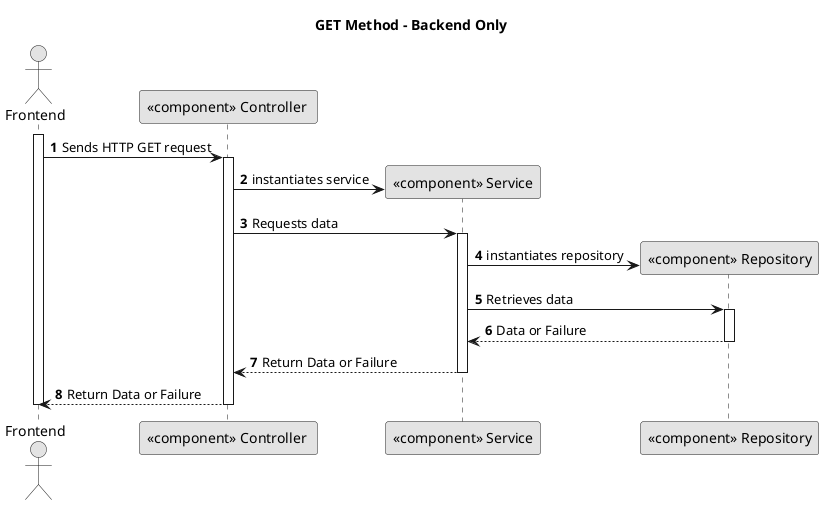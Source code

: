 @startuml

skinparam monochrome true
skinparam packageStyle rectangle
skinparam shadowing false

title GET Method - Backend Only

autonumber

actor "Frontend" as Frontend
participant "<<component>> Controller " as Controller
participant "<<component>> Service" as BackendService
participant "<<component>> Repository" as Repository

activate Frontend

    Frontend -> Controller : Sends HTTP GET request
    activate Controller

        Controller -> BackendService** : instantiates service

        Controller -> BackendService : Requests data
        activate BackendService

            BackendService -> Repository** : instantiates repository

            BackendService -> Repository : Retrieves data
            activate Repository

                Repository --> BackendService : Data or Failure
            deactivate Repository

        BackendService --> Controller : Return Data or Failure
        deactivate BackendService

    Controller --> Frontend : Return Data or Failure
    deactivate Controller

deactivate Frontend

@enduml
